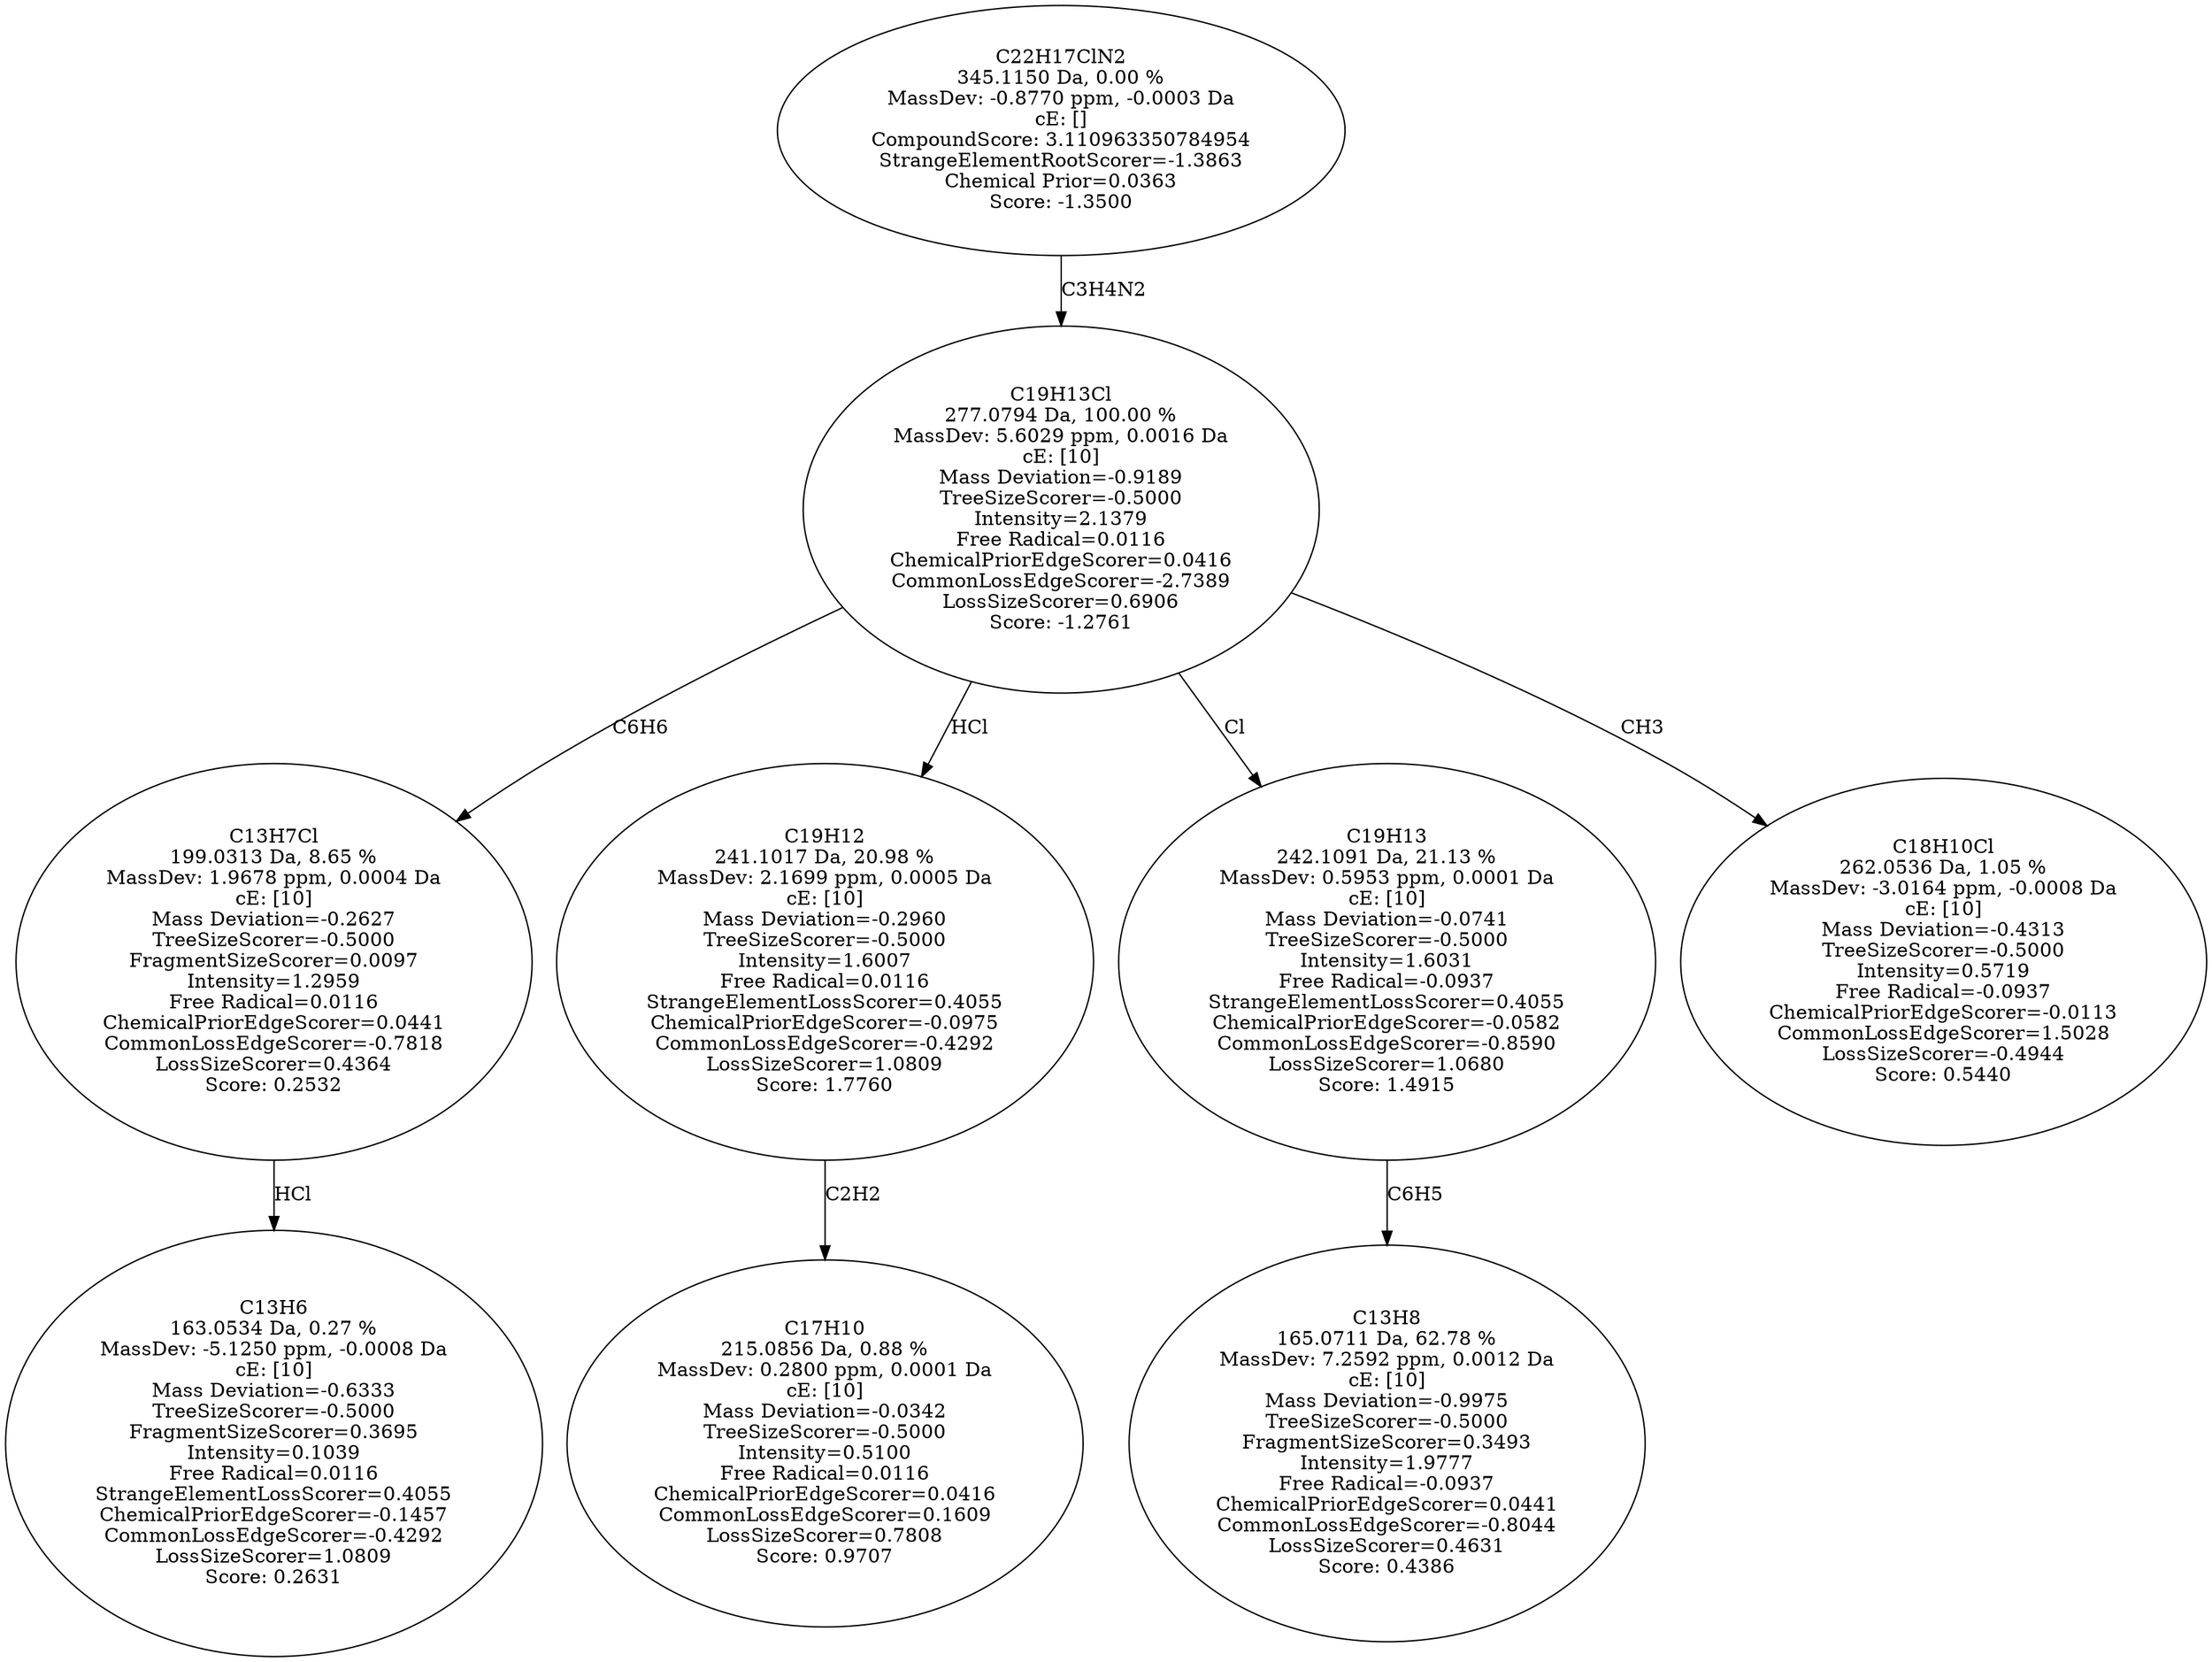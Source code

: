 strict digraph {
v1 [label="C13H6\n163.0534 Da, 0.27 %\nMassDev: -5.1250 ppm, -0.0008 Da\ncE: [10]\nMass Deviation=-0.6333\nTreeSizeScorer=-0.5000\nFragmentSizeScorer=0.3695\nIntensity=0.1039\nFree Radical=0.0116\nStrangeElementLossScorer=0.4055\nChemicalPriorEdgeScorer=-0.1457\nCommonLossEdgeScorer=-0.4292\nLossSizeScorer=1.0809\nScore: 0.2631"];
v2 [label="C13H7Cl\n199.0313 Da, 8.65 %\nMassDev: 1.9678 ppm, 0.0004 Da\ncE: [10]\nMass Deviation=-0.2627\nTreeSizeScorer=-0.5000\nFragmentSizeScorer=0.0097\nIntensity=1.2959\nFree Radical=0.0116\nChemicalPriorEdgeScorer=0.0441\nCommonLossEdgeScorer=-0.7818\nLossSizeScorer=0.4364\nScore: 0.2532"];
v3 [label="C17H10\n215.0856 Da, 0.88 %\nMassDev: 0.2800 ppm, 0.0001 Da\ncE: [10]\nMass Deviation=-0.0342\nTreeSizeScorer=-0.5000\nIntensity=0.5100\nFree Radical=0.0116\nChemicalPriorEdgeScorer=0.0416\nCommonLossEdgeScorer=0.1609\nLossSizeScorer=0.7808\nScore: 0.9707"];
v4 [label="C19H12\n241.1017 Da, 20.98 %\nMassDev: 2.1699 ppm, 0.0005 Da\ncE: [10]\nMass Deviation=-0.2960\nTreeSizeScorer=-0.5000\nIntensity=1.6007\nFree Radical=0.0116\nStrangeElementLossScorer=0.4055\nChemicalPriorEdgeScorer=-0.0975\nCommonLossEdgeScorer=-0.4292\nLossSizeScorer=1.0809\nScore: 1.7760"];
v5 [label="C13H8\n165.0711 Da, 62.78 %\nMassDev: 7.2592 ppm, 0.0012 Da\ncE: [10]\nMass Deviation=-0.9975\nTreeSizeScorer=-0.5000\nFragmentSizeScorer=0.3493\nIntensity=1.9777\nFree Radical=-0.0937\nChemicalPriorEdgeScorer=0.0441\nCommonLossEdgeScorer=-0.8044\nLossSizeScorer=0.4631\nScore: 0.4386"];
v6 [label="C19H13\n242.1091 Da, 21.13 %\nMassDev: 0.5953 ppm, 0.0001 Da\ncE: [10]\nMass Deviation=-0.0741\nTreeSizeScorer=-0.5000\nIntensity=1.6031\nFree Radical=-0.0937\nStrangeElementLossScorer=0.4055\nChemicalPriorEdgeScorer=-0.0582\nCommonLossEdgeScorer=-0.8590\nLossSizeScorer=1.0680\nScore: 1.4915"];
v7 [label="C18H10Cl\n262.0536 Da, 1.05 %\nMassDev: -3.0164 ppm, -0.0008 Da\ncE: [10]\nMass Deviation=-0.4313\nTreeSizeScorer=-0.5000\nIntensity=0.5719\nFree Radical=-0.0937\nChemicalPriorEdgeScorer=-0.0113\nCommonLossEdgeScorer=1.5028\nLossSizeScorer=-0.4944\nScore: 0.5440"];
v8 [label="C19H13Cl\n277.0794 Da, 100.00 %\nMassDev: 5.6029 ppm, 0.0016 Da\ncE: [10]\nMass Deviation=-0.9189\nTreeSizeScorer=-0.5000\nIntensity=2.1379\nFree Radical=0.0116\nChemicalPriorEdgeScorer=0.0416\nCommonLossEdgeScorer=-2.7389\nLossSizeScorer=0.6906\nScore: -1.2761"];
v9 [label="C22H17ClN2\n345.1150 Da, 0.00 %\nMassDev: -0.8770 ppm, -0.0003 Da\ncE: []\nCompoundScore: 3.110963350784954\nStrangeElementRootScorer=-1.3863\nChemical Prior=0.0363\nScore: -1.3500"];
v2 -> v1 [label="HCl"];
v8 -> v2 [label="C6H6"];
v4 -> v3 [label="C2H2"];
v8 -> v4 [label="HCl"];
v6 -> v5 [label="C6H5"];
v8 -> v6 [label="Cl"];
v8 -> v7 [label="CH3"];
v9 -> v8 [label="C3H4N2"];
}